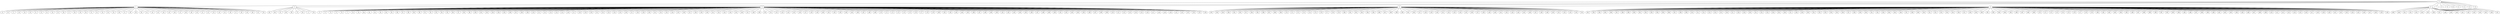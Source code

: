 
graph graphname {
    0 -- 1
0 -- 2
0 -- 3
0 -- 4
0 -- 5
0 -- 6
0 -- 7
0 -- 8
0 -- 9
0 -- 10
0 -- 11
0 -- 12
0 -- 13
0 -- 14
1 -- 15
1 -- 16
1 -- 17
1 -- 18
1 -- 19
1 -- 20
1 -- 21
1 -- 22
1 -- 23
1 -- 24
1 -- 25
1 -- 26
1 -- 27
1 -- 28
1 -- 29
1 -- 30
1 -- 31
1 -- 32
1 -- 33
1 -- 34
1 -- 35
1 -- 36
1 -- 37
1 -- 38
1 -- 39
1 -- 40
1 -- 41
1 -- 42
1 -- 43
1 -- 44
1 -- 45
1 -- 46
1 -- 47
1 -- 48
1 -- 49
1 -- 50
1 -- 51
1 -- 52
1 -- 53
1 -- 54
1 -- 55
1 -- 56
1 -- 57
1 -- 58
1 -- 59
1 -- 60
1 -- 61
1 -- 62
2 -- 64
2 -- 66
2 -- 67
2 -- 68
2 -- 69
2 -- 70
2 -- 65
2 -- 71
2 -- 63
3 -- 72
3 -- 73
3 -- 74
3 -- 75
3 -- 76
3 -- 77
3 -- 78
3 -- 79
3 -- 80
3 -- 81
3 -- 82
3 -- 83
3 -- 84
3 -- 85
3 -- 86
3 -- 87
3 -- 88
3 -- 89
3 -- 90
3 -- 91
3 -- 92
3 -- 93
3 -- 94
3 -- 95
3 -- 96
3 -- 97
3 -- 98
3 -- 99
3 -- 100
3 -- 101
3 -- 102
3 -- 103
3 -- 104
3 -- 105
3 -- 106
3 -- 107
3 -- 108
3 -- 109
3 -- 110
3 -- 111
3 -- 112
3 -- 113
3 -- 114
3 -- 115
3 -- 116
3 -- 117
3 -- 118
3 -- 119
3 -- 120
3 -- 121
3 -- 122
3 -- 123
3 -- 124
3 -- 125
3 -- 126
3 -- 127
3 -- 128
3 -- 129
3 -- 130
3 -- 131
3 -- 132
3 -- 133
3 -- 134
3 -- 135
3 -- 136
3 -- 137
3 -- 138
3 -- 139
3 -- 140
3 -- 141
3 -- 142
3 -- 143
3 -- 144
3 -- 145
3 -- 146
3 -- 147
3 -- 148
3 -- 149
3 -- 150
3 -- 151
3 -- 152
3 -- 153
3 -- 154
3 -- 155
3 -- 156
3 -- 157
3 -- 158
3 -- 159
3 -- 160
3 -- 161
3 -- 162
3 -- 163
3 -- 164
3 -- 165
3 -- 166
3 -- 167
3 -- 168
3 -- 169
3 -- 170
3 -- 171
3 -- 172
3 -- 173
3 -- 174
3 -- 175
3 -- 176
3 -- 177
3 -- 178
3 -- 179
3 -- 180
3 -- 181
3 -- 182
3 -- 183
3 -- 184
3 -- 185
3 -- 186
3 -- 187
3 -- 188
3 -- 189
3 -- 190
3 -- 191
3 -- 192
3 -- 193
3 -- 194
3 -- 195
3 -- 196
3 -- 197
3 -- 198
3 -- 199
3 -- 200
3 -- 201
3 -- 202
3 -- 203
3 -- 204
3 -- 205
3 -- 206
3 -- 207
3 -- 208
3 -- 209
3 -- 210
3 -- 211
3 -- 212
3 -- 213
3 -- 214
3 -- 215
3 -- 216
3 -- 217
3 -- 218
3 -- 219
3 -- 220
3 -- 221
3 -- 222
3 -- 223
3 -- 224
3 -- 225
3 -- 226
4 -- 256
4 -- 258
4 -- 259
4 -- 260
4 -- 261
4 -- 262
4 -- 257
4 -- 264
4 -- 265
4 -- 266
4 -- 267
4 -- 268
4 -- 269
4 -- 270
4 -- 271
4 -- 272
4 -- 273
4 -- 274
4 -- 275
4 -- 276
4 -- 277
4 -- 278
4 -- 279
4 -- 280
4 -- 281
4 -- 282
4 -- 283
4 -- 284
4 -- 285
4 -- 286
4 -- 287
4 -- 288
4 -- 289
4 -- 290
4 -- 291
4 -- 263
4 -- 227
4 -- 228
4 -- 229
4 -- 230
4 -- 231
4 -- 232
4 -- 233
4 -- 234
4 -- 235
4 -- 236
4 -- 237
4 -- 238
4 -- 239
4 -- 240
4 -- 241
4 -- 242
4 -- 243
4 -- 244
4 -- 245
4 -- 246
4 -- 247
4 -- 248
4 -- 249
4 -- 250
4 -- 251
4 -- 252
4 -- 253
4 -- 254
4 -- 255
5 -- 292
5 -- 293
5 -- 294
5 -- 295
5 -- 296
5 -- 297
5 -- 298
5 -- 299
5 -- 300
5 -- 301
5 -- 302
5 -- 303
5 -- 304
5 -- 305
5 -- 306
5 -- 307
5 -- 308
5 -- 309
5 -- 310
5 -- 311
5 -- 312
5 -- 313
5 -- 314
5 -- 315
5 -- 316
5 -- 317
5 -- 318
5 -- 319
5 -- 320
5 -- 321
5 -- 322
5 -- 323
5 -- 324
5 -- 325
5 -- 326
5 -- 327
5 -- 328
5 -- 329
5 -- 330
5 -- 331
5 -- 332
5 -- 333
5 -- 334
5 -- 335
5 -- 336
5 -- 337
5 -- 338
5 -- 339
5 -- 340
5 -- 341
5 -- 342
5 -- 343
5 -- 344
5 -- 345
5 -- 346
5 -- 347
5 -- 348
5 -- 349
5 -- 350
5 -- 351
5 -- 352
5 -- 353
5 -- 354
5 -- 355
5 -- 356
5 -- 357
5 -- 358
5 -- 359
5 -- 360
5 -- 361
5 -- 362
5 -- 363
5 -- 364
5 -- 365
5 -- 366
5 -- 367
5 -- 368
5 -- 369
5 -- 370
5 -- 371
5 -- 372
5 -- 373
5 -- 374
5 -- 375
5 -- 376
5 -- 377
5 -- 378
5 -- 379
5 -- 380
5 -- 381
5 -- 382
5 -- 383
5 -- 384
5 -- 385
5 -- 386
5 -- 387
5 -- 388
5 -- 389
5 -- 390
5 -- 391
5 -- 392
5 -- 393
5 -- 394
5 -- 395
5 -- 396
5 -- 397
5 -- 398
5 -- 399
5 -- 400
5 -- 401
5 -- 402
5 -- 403
5 -- 404
5 -- 405
5 -- 406
5 -- 407
5 -- 408
5 -- 409
5 -- 410
5 -- 411
5 -- 412
5 -- 413
5 -- 414
5 -- 415
5 -- 416
5 -- 417
5 -- 418
5 -- 419
5 -- 420
5 -- 421
5 -- 422
5 -- 423
5 -- 424
5 -- 425
5 -- 426
5 -- 427
5 -- 428
5 -- 429
5 -- 430
6 -- 448
6 -- 449
6 -- 431
6 -- 432
6 -- 433
6 -- 434
6 -- 435
6 -- 436
6 -- 437
6 -- 438
6 -- 439
6 -- 440
6 -- 441
6 -- 442
6 -- 443
6 -- 444
6 -- 445
6 -- 446
6 -- 447

}
